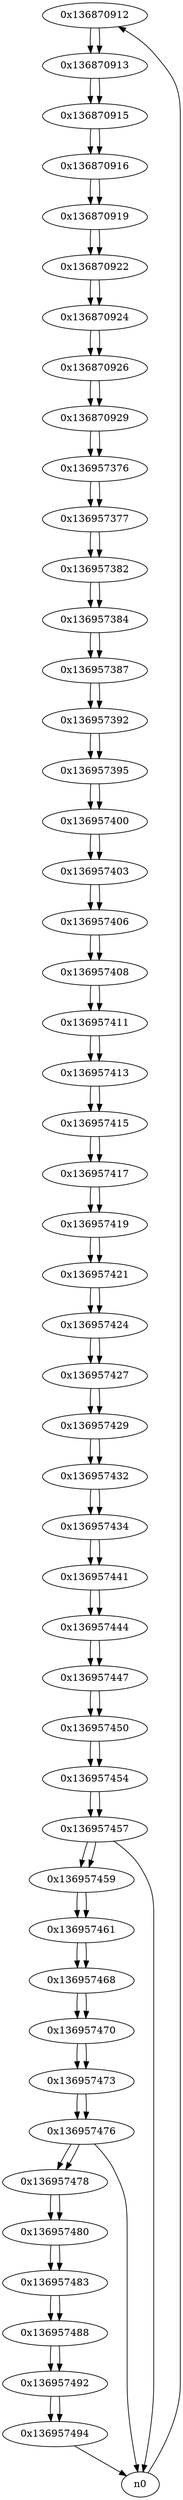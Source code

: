 digraph G{
/* nodes */
  n1 [label="0x136870912"]
  n2 [label="0x136870913"]
  n3 [label="0x136870915"]
  n4 [label="0x136870916"]
  n5 [label="0x136870919"]
  n6 [label="0x136870922"]
  n7 [label="0x136870924"]
  n8 [label="0x136870926"]
  n9 [label="0x136870929"]
  n10 [label="0x136957376"]
  n11 [label="0x136957377"]
  n12 [label="0x136957382"]
  n13 [label="0x136957384"]
  n14 [label="0x136957387"]
  n15 [label="0x136957392"]
  n16 [label="0x136957395"]
  n17 [label="0x136957400"]
  n18 [label="0x136957403"]
  n19 [label="0x136957406"]
  n20 [label="0x136957408"]
  n21 [label="0x136957411"]
  n22 [label="0x136957413"]
  n23 [label="0x136957415"]
  n24 [label="0x136957417"]
  n25 [label="0x136957419"]
  n26 [label="0x136957421"]
  n27 [label="0x136957424"]
  n28 [label="0x136957427"]
  n29 [label="0x136957429"]
  n30 [label="0x136957432"]
  n31 [label="0x136957434"]
  n32 [label="0x136957441"]
  n33 [label="0x136957444"]
  n34 [label="0x136957447"]
  n35 [label="0x136957450"]
  n36 [label="0x136957454"]
  n37 [label="0x136957457"]
  n38 [label="0x136957459"]
  n39 [label="0x136957461"]
  n40 [label="0x136957468"]
  n41 [label="0x136957470"]
  n42 [label="0x136957473"]
  n43 [label="0x136957476"]
  n44 [label="0x136957478"]
  n45 [label="0x136957480"]
  n46 [label="0x136957483"]
  n47 [label="0x136957488"]
  n48 [label="0x136957492"]
  n49 [label="0x136957494"]
/* edges */
n1 -> n2;
n0 -> n1;
n2 -> n3;
n1 -> n2;
n3 -> n4;
n2 -> n3;
n4 -> n5;
n3 -> n4;
n5 -> n6;
n4 -> n5;
n6 -> n7;
n5 -> n6;
n7 -> n8;
n6 -> n7;
n8 -> n9;
n7 -> n8;
n9 -> n10;
n8 -> n9;
n10 -> n11;
n9 -> n10;
n11 -> n12;
n10 -> n11;
n12 -> n13;
n11 -> n12;
n13 -> n14;
n12 -> n13;
n14 -> n15;
n13 -> n14;
n15 -> n16;
n14 -> n15;
n16 -> n17;
n15 -> n16;
n17 -> n18;
n16 -> n17;
n18 -> n19;
n17 -> n18;
n19 -> n20;
n18 -> n19;
n20 -> n21;
n19 -> n20;
n21 -> n22;
n20 -> n21;
n22 -> n23;
n21 -> n22;
n23 -> n24;
n22 -> n23;
n24 -> n25;
n23 -> n24;
n25 -> n26;
n24 -> n25;
n26 -> n27;
n25 -> n26;
n27 -> n28;
n26 -> n27;
n28 -> n29;
n27 -> n28;
n29 -> n30;
n28 -> n29;
n30 -> n31;
n29 -> n30;
n31 -> n32;
n30 -> n31;
n32 -> n33;
n31 -> n32;
n33 -> n34;
n32 -> n33;
n34 -> n35;
n33 -> n34;
n35 -> n36;
n34 -> n35;
n36 -> n37;
n35 -> n36;
n37 -> n38;
n37 -> n0;
n36 -> n37;
n38 -> n39;
n37 -> n38;
n39 -> n40;
n38 -> n39;
n40 -> n41;
n39 -> n40;
n41 -> n42;
n40 -> n41;
n42 -> n43;
n41 -> n42;
n43 -> n44;
n43 -> n0;
n42 -> n43;
n44 -> n45;
n43 -> n44;
n45 -> n46;
n44 -> n45;
n46 -> n47;
n45 -> n46;
n47 -> n48;
n46 -> n47;
n48 -> n49;
n47 -> n48;
n49 -> n0;
n48 -> n49;
}
